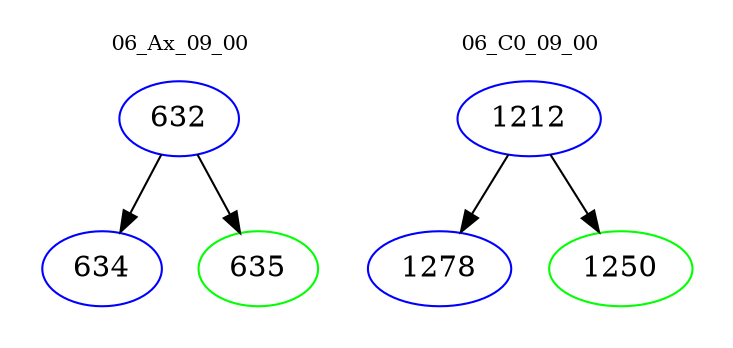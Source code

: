 digraph{
subgraph cluster_0 {
color = white
label = "06_Ax_09_00";
fontsize=10;
T0_632 [label="632", color="blue"]
T0_632 -> T0_634 [color="black"]
T0_634 [label="634", color="blue"]
T0_632 -> T0_635 [color="black"]
T0_635 [label="635", color="green"]
}
subgraph cluster_1 {
color = white
label = "06_C0_09_00";
fontsize=10;
T1_1212 [label="1212", color="blue"]
T1_1212 -> T1_1278 [color="black"]
T1_1278 [label="1278", color="blue"]
T1_1212 -> T1_1250 [color="black"]
T1_1250 [label="1250", color="green"]
}
}
